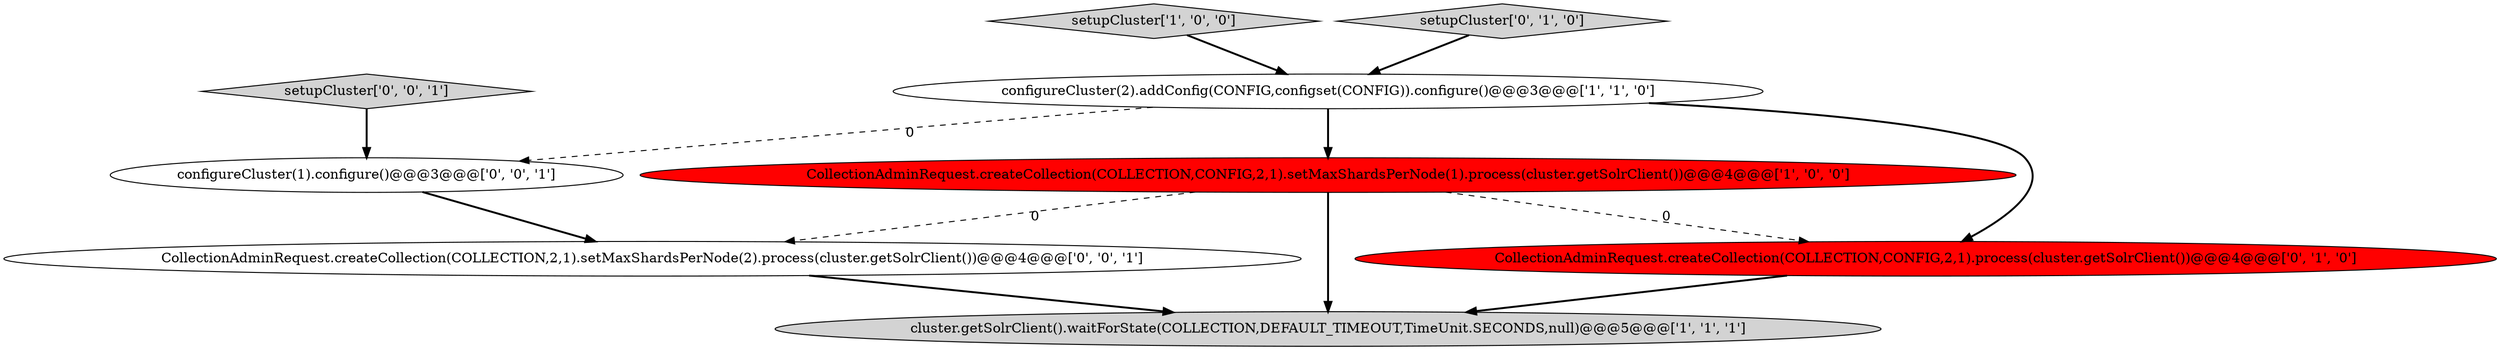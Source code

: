digraph {
4 [style = filled, label = "CollectionAdminRequest.createCollection(COLLECTION,CONFIG,2,1).process(cluster.getSolrClient())@@@4@@@['0', '1', '0']", fillcolor = red, shape = ellipse image = "AAA1AAABBB2BBB"];
2 [style = filled, label = "setupCluster['1', '0', '0']", fillcolor = lightgray, shape = diamond image = "AAA0AAABBB1BBB"];
1 [style = filled, label = "configureCluster(2).addConfig(CONFIG,configset(CONFIG)).configure()@@@3@@@['1', '1', '0']", fillcolor = white, shape = ellipse image = "AAA0AAABBB1BBB"];
5 [style = filled, label = "setupCluster['0', '1', '0']", fillcolor = lightgray, shape = diamond image = "AAA0AAABBB2BBB"];
0 [style = filled, label = "cluster.getSolrClient().waitForState(COLLECTION,DEFAULT_TIMEOUT,TimeUnit.SECONDS,null)@@@5@@@['1', '1', '1']", fillcolor = lightgray, shape = ellipse image = "AAA0AAABBB1BBB"];
7 [style = filled, label = "configureCluster(1).configure()@@@3@@@['0', '0', '1']", fillcolor = white, shape = ellipse image = "AAA0AAABBB3BBB"];
8 [style = filled, label = "CollectionAdminRequest.createCollection(COLLECTION,2,1).setMaxShardsPerNode(2).process(cluster.getSolrClient())@@@4@@@['0', '0', '1']", fillcolor = white, shape = ellipse image = "AAA0AAABBB3BBB"];
6 [style = filled, label = "setupCluster['0', '0', '1']", fillcolor = lightgray, shape = diamond image = "AAA0AAABBB3BBB"];
3 [style = filled, label = "CollectionAdminRequest.createCollection(COLLECTION,CONFIG,2,1).setMaxShardsPerNode(1).process(cluster.getSolrClient())@@@4@@@['1', '0', '0']", fillcolor = red, shape = ellipse image = "AAA1AAABBB1BBB"];
1->3 [style = bold, label=""];
8->0 [style = bold, label=""];
3->8 [style = dashed, label="0"];
5->1 [style = bold, label=""];
1->4 [style = bold, label=""];
1->7 [style = dashed, label="0"];
6->7 [style = bold, label=""];
7->8 [style = bold, label=""];
3->4 [style = dashed, label="0"];
2->1 [style = bold, label=""];
3->0 [style = bold, label=""];
4->0 [style = bold, label=""];
}
